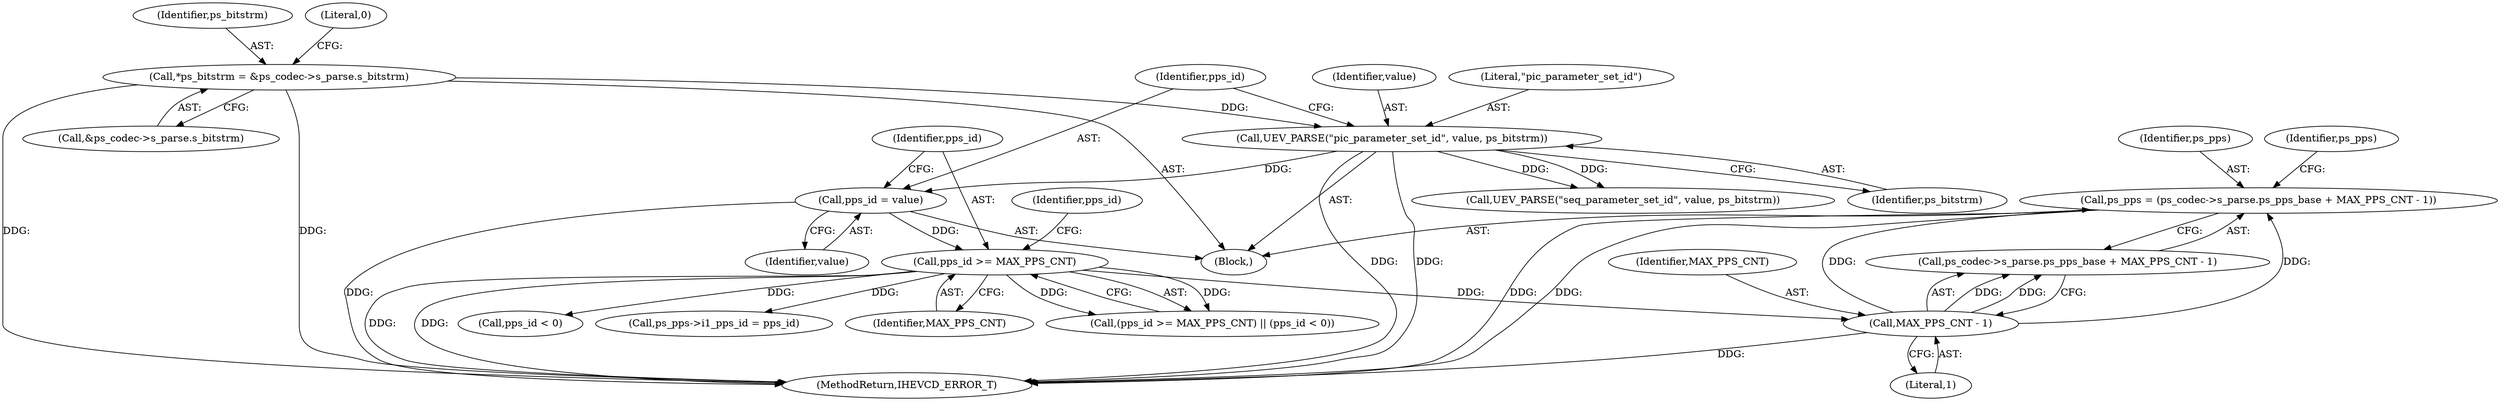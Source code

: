 digraph "0_Android_ebaa71da6362c497310377df509651974401d258@pointer" {
"1000164" [label="(Call,ps_pps = (ps_codec->s_parse.ps_pps_base + MAX_PPS_CNT - 1))"];
"1000172" [label="(Call,MAX_PPS_CNT - 1)"];
"1000147" [label="(Call,pps_id >= MAX_PPS_CNT)"];
"1000142" [label="(Call,pps_id = value)"];
"1000138" [label="(Call,UEV_PARSE(\"pic_parameter_set_id\", value, ps_bitstrm))"];
"1000122" [label="(Call,*ps_bitstrm = &ps_codec->s_parse.s_bitstrm)"];
"1000123" [label="(Identifier,ps_bitstrm)"];
"1000146" [label="(Call,(pps_id >= MAX_PPS_CNT) || (pps_id < 0))"];
"1001009" [label="(MethodReturn,IHEVCD_ERROR_T)"];
"1000172" [label="(Call,MAX_PPS_CNT - 1)"];
"1000142" [label="(Call,pps_id = value)"];
"1000165" [label="(Identifier,ps_pps)"];
"1000140" [label="(Identifier,value)"];
"1000150" [label="(Call,pps_id < 0)"];
"1000122" [label="(Call,*ps_bitstrm = &ps_codec->s_parse.s_bitstrm)"];
"1000175" [label="(Call,ps_pps->i1_pps_id = pps_id)"];
"1000164" [label="(Call,ps_pps = (ps_codec->s_parse.ps_pps_base + MAX_PPS_CNT - 1))"];
"1000144" [label="(Identifier,value)"];
"1000124" [label="(Call,&ps_codec->s_parse.s_bitstrm)"];
"1000143" [label="(Identifier,pps_id)"];
"1000147" [label="(Call,pps_id >= MAX_PPS_CNT)"];
"1000177" [label="(Identifier,ps_pps)"];
"1000166" [label="(Call,ps_codec->s_parse.ps_pps_base + MAX_PPS_CNT - 1)"];
"1000180" [label="(Call,UEV_PARSE(\"seq_parameter_set_id\", value, ps_bitstrm))"];
"1000148" [label="(Identifier,pps_id)"];
"1000138" [label="(Call,UEV_PARSE(\"pic_parameter_set_id\", value, ps_bitstrm))"];
"1000132" [label="(Literal,0)"];
"1000174" [label="(Literal,1)"];
"1000173" [label="(Identifier,MAX_PPS_CNT)"];
"1000149" [label="(Identifier,MAX_PPS_CNT)"];
"1000151" [label="(Identifier,pps_id)"];
"1000110" [label="(Block,)"];
"1000141" [label="(Identifier,ps_bitstrm)"];
"1000139" [label="(Literal,\"pic_parameter_set_id\")"];
"1000164" -> "1000110"  [label="AST: "];
"1000164" -> "1000166"  [label="CFG: "];
"1000165" -> "1000164"  [label="AST: "];
"1000166" -> "1000164"  [label="AST: "];
"1000177" -> "1000164"  [label="CFG: "];
"1000164" -> "1001009"  [label="DDG: "];
"1000164" -> "1001009"  [label="DDG: "];
"1000172" -> "1000164"  [label="DDG: "];
"1000172" -> "1000164"  [label="DDG: "];
"1000172" -> "1000166"  [label="AST: "];
"1000172" -> "1000174"  [label="CFG: "];
"1000173" -> "1000172"  [label="AST: "];
"1000174" -> "1000172"  [label="AST: "];
"1000166" -> "1000172"  [label="CFG: "];
"1000172" -> "1001009"  [label="DDG: "];
"1000172" -> "1000166"  [label="DDG: "];
"1000172" -> "1000166"  [label="DDG: "];
"1000147" -> "1000172"  [label="DDG: "];
"1000147" -> "1000146"  [label="AST: "];
"1000147" -> "1000149"  [label="CFG: "];
"1000148" -> "1000147"  [label="AST: "];
"1000149" -> "1000147"  [label="AST: "];
"1000151" -> "1000147"  [label="CFG: "];
"1000146" -> "1000147"  [label="CFG: "];
"1000147" -> "1001009"  [label="DDG: "];
"1000147" -> "1001009"  [label="DDG: "];
"1000147" -> "1000146"  [label="DDG: "];
"1000147" -> "1000146"  [label="DDG: "];
"1000142" -> "1000147"  [label="DDG: "];
"1000147" -> "1000150"  [label="DDG: "];
"1000147" -> "1000175"  [label="DDG: "];
"1000142" -> "1000110"  [label="AST: "];
"1000142" -> "1000144"  [label="CFG: "];
"1000143" -> "1000142"  [label="AST: "];
"1000144" -> "1000142"  [label="AST: "];
"1000148" -> "1000142"  [label="CFG: "];
"1000142" -> "1001009"  [label="DDG: "];
"1000138" -> "1000142"  [label="DDG: "];
"1000138" -> "1000110"  [label="AST: "];
"1000138" -> "1000141"  [label="CFG: "];
"1000139" -> "1000138"  [label="AST: "];
"1000140" -> "1000138"  [label="AST: "];
"1000141" -> "1000138"  [label="AST: "];
"1000143" -> "1000138"  [label="CFG: "];
"1000138" -> "1001009"  [label="DDG: "];
"1000138" -> "1001009"  [label="DDG: "];
"1000122" -> "1000138"  [label="DDG: "];
"1000138" -> "1000180"  [label="DDG: "];
"1000138" -> "1000180"  [label="DDG: "];
"1000122" -> "1000110"  [label="AST: "];
"1000122" -> "1000124"  [label="CFG: "];
"1000123" -> "1000122"  [label="AST: "];
"1000124" -> "1000122"  [label="AST: "];
"1000132" -> "1000122"  [label="CFG: "];
"1000122" -> "1001009"  [label="DDG: "];
"1000122" -> "1001009"  [label="DDG: "];
}
